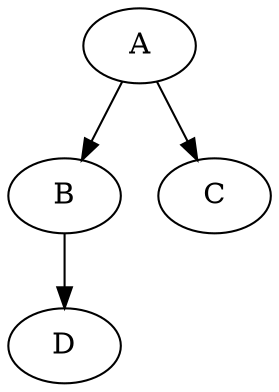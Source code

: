 digraph RG {
	graph [bb="0,0,126,180"];
	node [label="\N"];
	A	 [height=0.5,
		pos="63,162",
		width=0.75];
	B	 [height=0.5,
		pos="27,90",
		width=0.75];
	A -> B	 [pos="e,35.634,107.27 54.285,144.57 50.04,136.08 44.846,125.69 40.134,116.27"];
	C	 [height=0.5,
		pos="99,90",
		width=0.75];
	A -> C	 [pos="e,90.366,107.27 71.715,144.57 75.96,136.08 81.154,125.69 85.866,116.27"];
	D	 [height=0.5,
		pos="27,18",
		width=0.75];
	B -> D	 [pos="e,27,36.413 27,71.831 27,64.131 27,54.974 27,46.417"];
}
